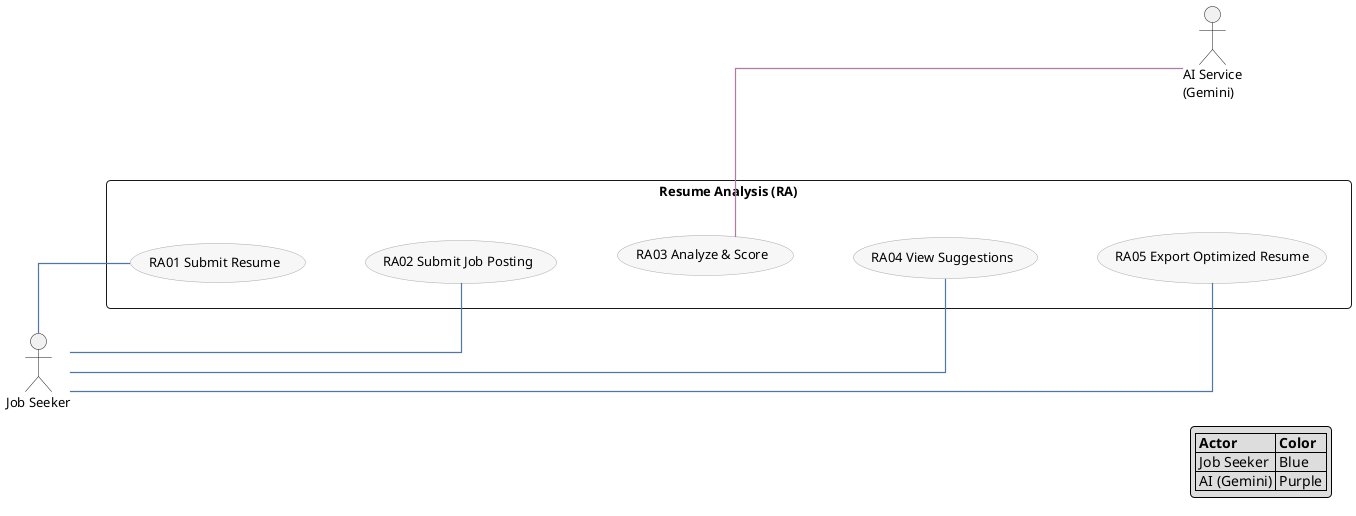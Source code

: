 @startuml
' --- Style ---
skinparam shadowing false
skinparam defaultFontName Arial
skinparam defaultFontSize 13
skinparam ArrowThickness 1.2
skinparam RoundCorner 8
skinparam linetype ortho
left to right direction
skinparam usecase {
  BackgroundColor #f7f7f7
  BorderColor #aaaaaa
}

' make a pad stereotype we can hide
skinparam rectangle<<pad>> {
  BackgroundColor transparent
  BorderColor transparent
}
hide <<pad>> stereotype

' --- Per-actor connector colors ---
!define COLOR_JOBSEEKER #4e79a7
!define COLOR_AI        #b07aa1
!define LJS(a,b) a -[COLOR_JOBSEEKER]- b
!define LAI(a,b) a -[COLOR_AI]- b

' Primary actor (LEFT)
actor "Job Seeker" as JS

' System boundary + UCs
rectangle "Resume Analysis (RA)" as RA {
  usecase "RA01 Submit Resume"            as RA01
  usecase "RA02 Submit Job Posting"       as RA02
  usecase "RA03 Analyze & Score"          as RA03
  usecase "RA04 View Suggestions"         as RA04
  usecase "RA05 Export Optimized Resume"  as RA05
}

' Secondary actor (RIGHT)
actor "AI Service\n(Gemini)" as AI

' Invisible right-side pad keeps AI flush-right (single-space label!)
rectangle " " <<pad>> as PADR
AI -[hidden]right-> PADR

' Keep UCs in one row
RA01 -[hidden]-> RA02
RA02 -[hidden]-> RA03
RA03 -[hidden]-> RA04
RA04 -[hidden]-> RA05

' FORCE AI to the RIGHT of the row (same trick as LRG)
RA   -[hidden]right-> AI
RA03 -[hidden]right-> AI
RA05 -[hidden]right-> AI

' Colored associations (NO text on lines)
LJS(JS, RA01)
LJS(JS, RA02)
LJS(JS, RA04)
LJS(JS, RA05)

' Secondary association drawn UC -> actor to bias right
LAI(RA03, AI)

legend right
|= Actor |= Color |
| Job Seeker | Blue |
| AI (Gemini) | Purple |
endlegend
@enduml